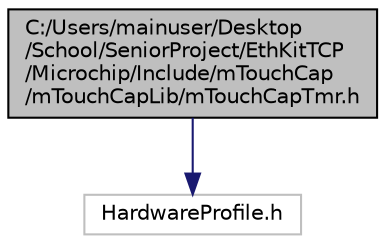 digraph "C:/Users/mainuser/Desktop/School/SeniorProject/EthKitTCP/Microchip/Include/mTouchCap/mTouchCapLib/mTouchCapTmr.h"
{
  edge [fontname="Helvetica",fontsize="10",labelfontname="Helvetica",labelfontsize="10"];
  node [fontname="Helvetica",fontsize="10",shape=record];
  Node1 [label="C:/Users/mainuser/Desktop\l/School/SeniorProject/EthKitTCP\l/Microchip/Include/mTouchCap\l/mTouchCapLib/mTouchCapTmr.h",height=0.2,width=0.4,color="black", fillcolor="grey75", style="filled", fontcolor="black"];
  Node1 -> Node2 [color="midnightblue",fontsize="10",style="solid",fontname="Helvetica"];
  Node2 [label="HardwareProfile.h",height=0.2,width=0.4,color="grey75", fillcolor="white", style="filled"];
}
